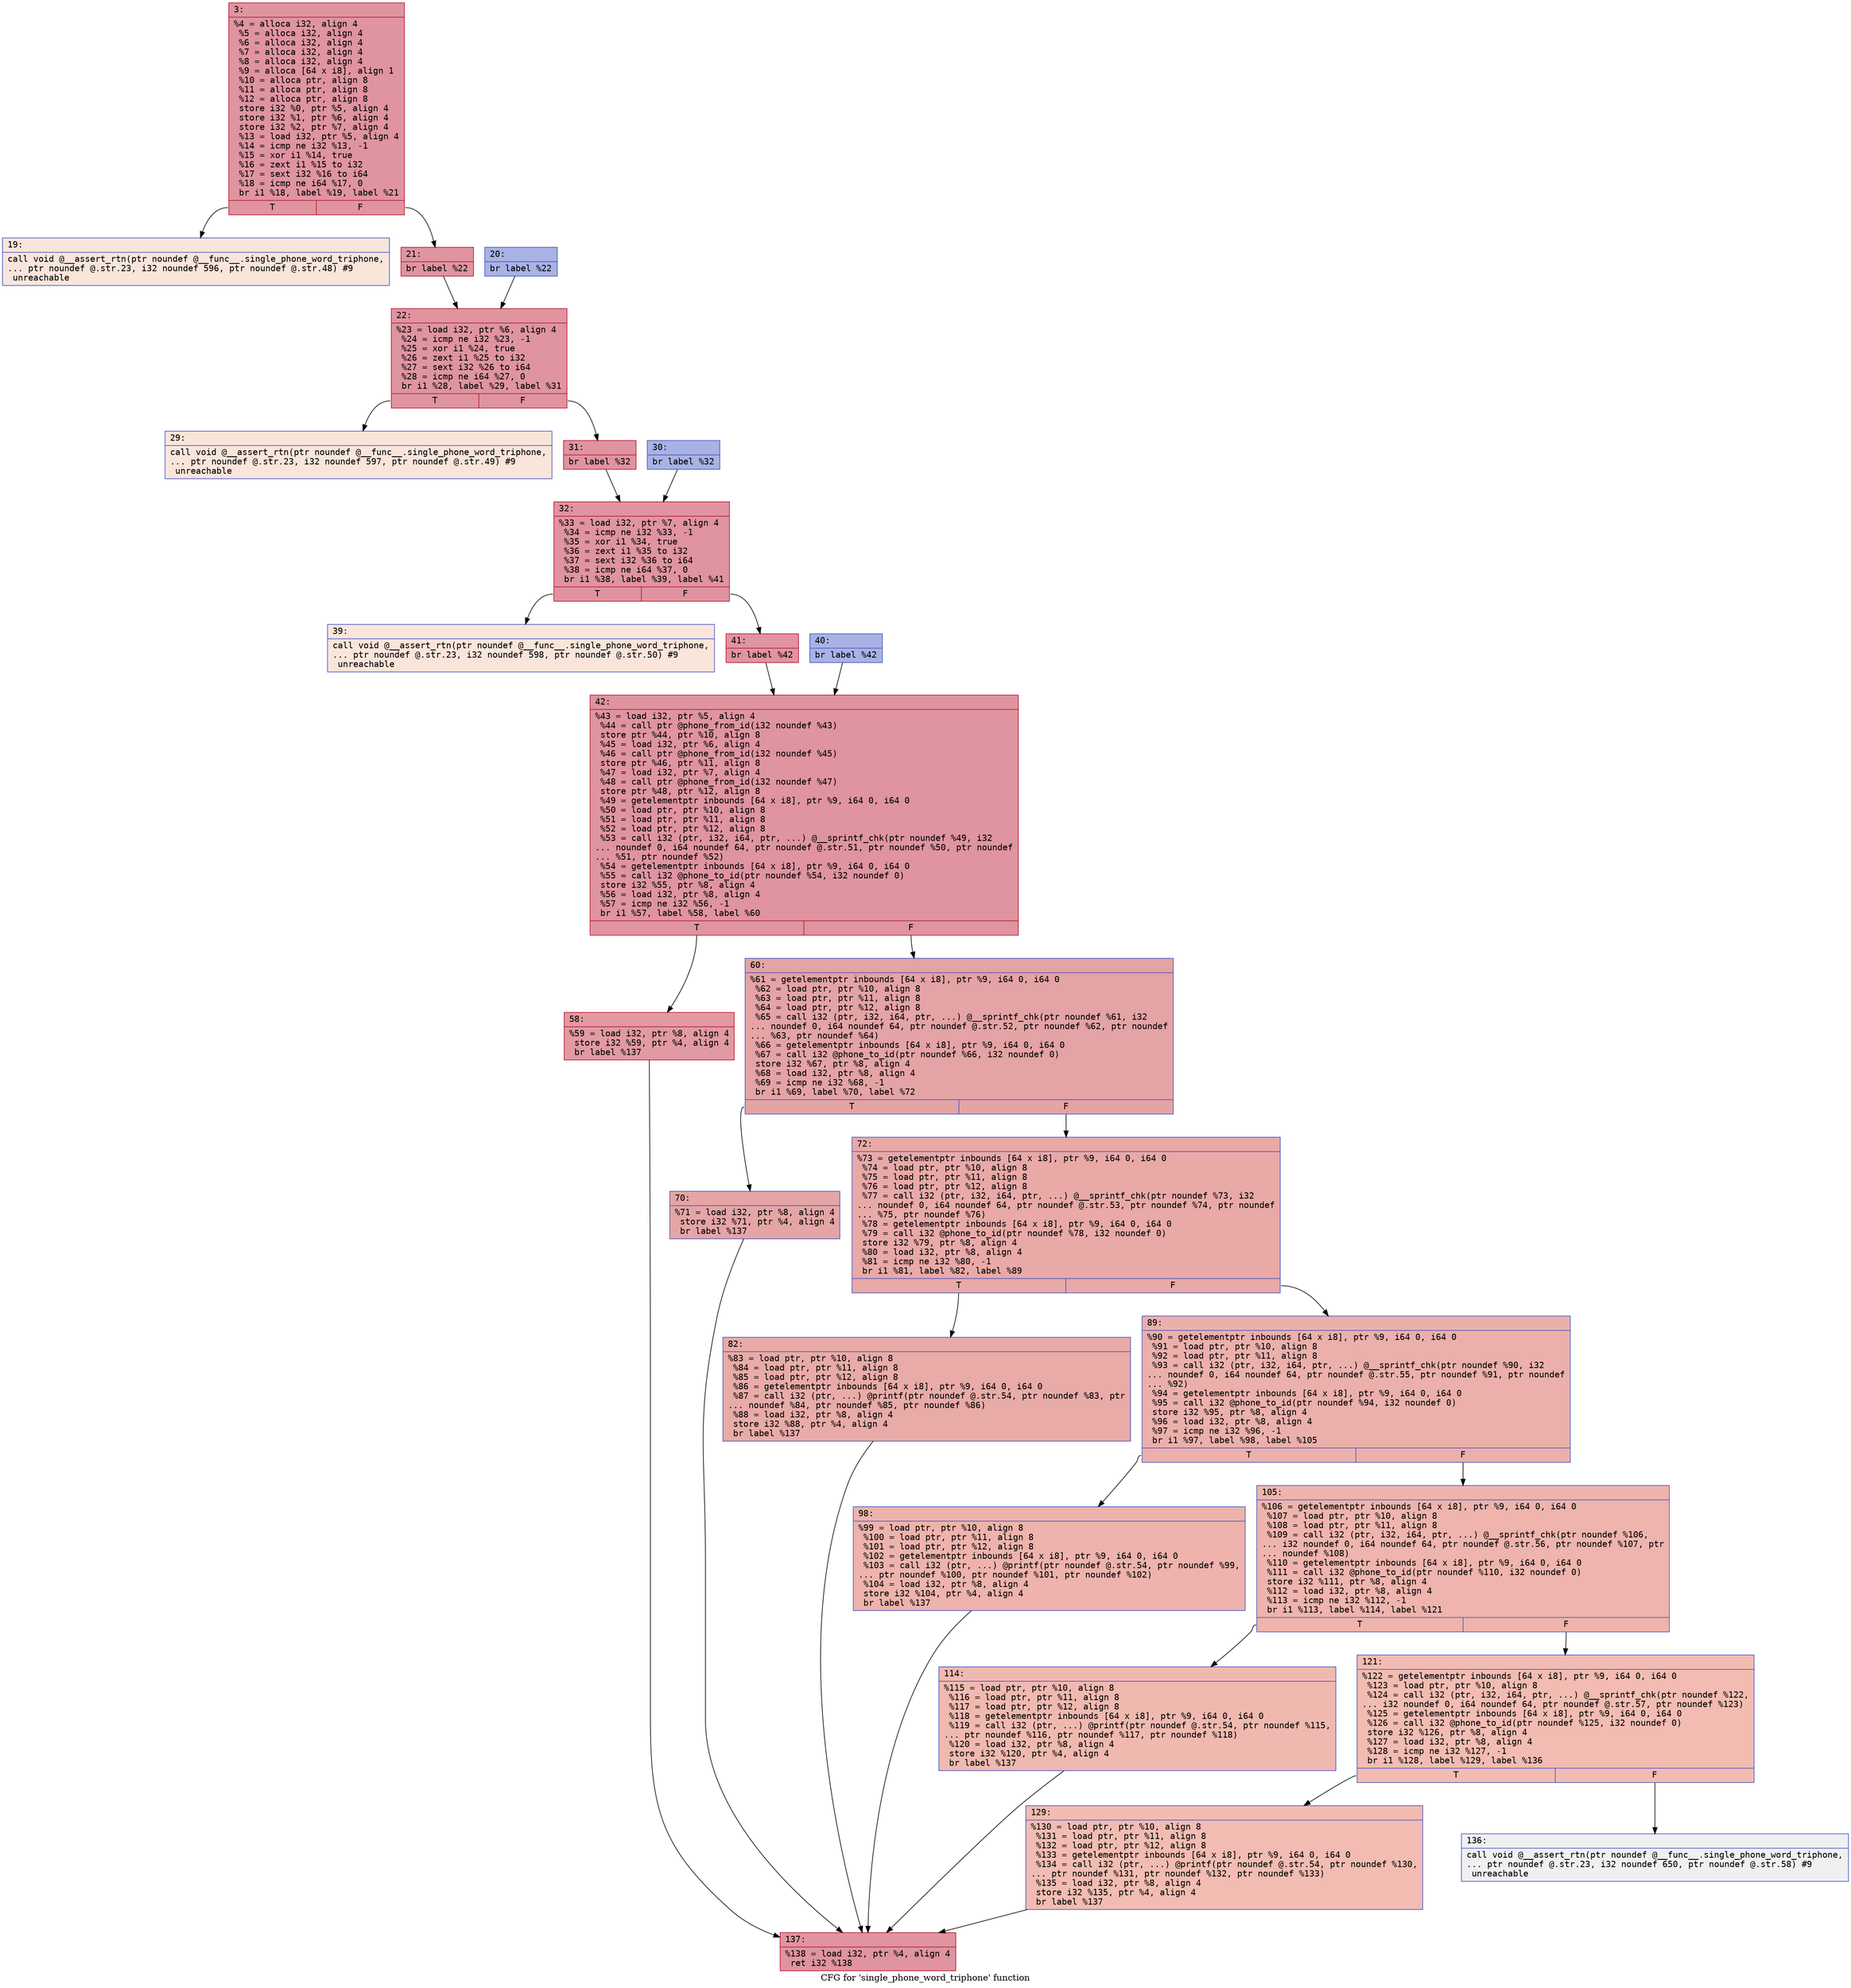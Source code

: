 digraph "CFG for 'single_phone_word_triphone' function" {
	label="CFG for 'single_phone_word_triphone' function";

	Node0x600000d35630 [shape=record,color="#b70d28ff", style=filled, fillcolor="#b70d2870" fontname="Courier",label="{3:\l|  %4 = alloca i32, align 4\l  %5 = alloca i32, align 4\l  %6 = alloca i32, align 4\l  %7 = alloca i32, align 4\l  %8 = alloca i32, align 4\l  %9 = alloca [64 x i8], align 1\l  %10 = alloca ptr, align 8\l  %11 = alloca ptr, align 8\l  %12 = alloca ptr, align 8\l  store i32 %0, ptr %5, align 4\l  store i32 %1, ptr %6, align 4\l  store i32 %2, ptr %7, align 4\l  %13 = load i32, ptr %5, align 4\l  %14 = icmp ne i32 %13, -1\l  %15 = xor i1 %14, true\l  %16 = zext i1 %15 to i32\l  %17 = sext i32 %16 to i64\l  %18 = icmp ne i64 %17, 0\l  br i1 %18, label %19, label %21\l|{<s0>T|<s1>F}}"];
	Node0x600000d35630:s0 -> Node0x600000d35680[tooltip="3 -> 19\nProbability 0.00%" ];
	Node0x600000d35630:s1 -> Node0x600000d35720[tooltip="3 -> 21\nProbability 100.00%" ];
	Node0x600000d35680 [shape=record,color="#3d50c3ff", style=filled, fillcolor="#f4c5ad70" fontname="Courier",label="{19:\l|  call void @__assert_rtn(ptr noundef @__func__.single_phone_word_triphone,\l... ptr noundef @.str.23, i32 noundef 596, ptr noundef @.str.48) #9\l  unreachable\l}"];
	Node0x600000d356d0 [shape=record,color="#3d50c3ff", style=filled, fillcolor="#3d50c370" fontname="Courier",label="{20:\l|  br label %22\l}"];
	Node0x600000d356d0 -> Node0x600000d35770[tooltip="20 -> 22\nProbability 100.00%" ];
	Node0x600000d35720 [shape=record,color="#b70d28ff", style=filled, fillcolor="#b70d2870" fontname="Courier",label="{21:\l|  br label %22\l}"];
	Node0x600000d35720 -> Node0x600000d35770[tooltip="21 -> 22\nProbability 100.00%" ];
	Node0x600000d35770 [shape=record,color="#b70d28ff", style=filled, fillcolor="#b70d2870" fontname="Courier",label="{22:\l|  %23 = load i32, ptr %6, align 4\l  %24 = icmp ne i32 %23, -1\l  %25 = xor i1 %24, true\l  %26 = zext i1 %25 to i32\l  %27 = sext i32 %26 to i64\l  %28 = icmp ne i64 %27, 0\l  br i1 %28, label %29, label %31\l|{<s0>T|<s1>F}}"];
	Node0x600000d35770:s0 -> Node0x600000d357c0[tooltip="22 -> 29\nProbability 0.00%" ];
	Node0x600000d35770:s1 -> Node0x600000d35860[tooltip="22 -> 31\nProbability 100.00%" ];
	Node0x600000d357c0 [shape=record,color="#3d50c3ff", style=filled, fillcolor="#f4c5ad70" fontname="Courier",label="{29:\l|  call void @__assert_rtn(ptr noundef @__func__.single_phone_word_triphone,\l... ptr noundef @.str.23, i32 noundef 597, ptr noundef @.str.49) #9\l  unreachable\l}"];
	Node0x600000d35810 [shape=record,color="#3d50c3ff", style=filled, fillcolor="#3d50c370" fontname="Courier",label="{30:\l|  br label %32\l}"];
	Node0x600000d35810 -> Node0x600000d358b0[tooltip="30 -> 32\nProbability 100.00%" ];
	Node0x600000d35860 [shape=record,color="#b70d28ff", style=filled, fillcolor="#b70d2870" fontname="Courier",label="{31:\l|  br label %32\l}"];
	Node0x600000d35860 -> Node0x600000d358b0[tooltip="31 -> 32\nProbability 100.00%" ];
	Node0x600000d358b0 [shape=record,color="#b70d28ff", style=filled, fillcolor="#b70d2870" fontname="Courier",label="{32:\l|  %33 = load i32, ptr %7, align 4\l  %34 = icmp ne i32 %33, -1\l  %35 = xor i1 %34, true\l  %36 = zext i1 %35 to i32\l  %37 = sext i32 %36 to i64\l  %38 = icmp ne i64 %37, 0\l  br i1 %38, label %39, label %41\l|{<s0>T|<s1>F}}"];
	Node0x600000d358b0:s0 -> Node0x600000d35900[tooltip="32 -> 39\nProbability 0.00%" ];
	Node0x600000d358b0:s1 -> Node0x600000d359a0[tooltip="32 -> 41\nProbability 100.00%" ];
	Node0x600000d35900 [shape=record,color="#3d50c3ff", style=filled, fillcolor="#f4c5ad70" fontname="Courier",label="{39:\l|  call void @__assert_rtn(ptr noundef @__func__.single_phone_word_triphone,\l... ptr noundef @.str.23, i32 noundef 598, ptr noundef @.str.50) #9\l  unreachable\l}"];
	Node0x600000d35950 [shape=record,color="#3d50c3ff", style=filled, fillcolor="#3d50c370" fontname="Courier",label="{40:\l|  br label %42\l}"];
	Node0x600000d35950 -> Node0x600000d359f0[tooltip="40 -> 42\nProbability 100.00%" ];
	Node0x600000d359a0 [shape=record,color="#b70d28ff", style=filled, fillcolor="#b70d2870" fontname="Courier",label="{41:\l|  br label %42\l}"];
	Node0x600000d359a0 -> Node0x600000d359f0[tooltip="41 -> 42\nProbability 100.00%" ];
	Node0x600000d359f0 [shape=record,color="#b70d28ff", style=filled, fillcolor="#b70d2870" fontname="Courier",label="{42:\l|  %43 = load i32, ptr %5, align 4\l  %44 = call ptr @phone_from_id(i32 noundef %43)\l  store ptr %44, ptr %10, align 8\l  %45 = load i32, ptr %6, align 4\l  %46 = call ptr @phone_from_id(i32 noundef %45)\l  store ptr %46, ptr %11, align 8\l  %47 = load i32, ptr %7, align 4\l  %48 = call ptr @phone_from_id(i32 noundef %47)\l  store ptr %48, ptr %12, align 8\l  %49 = getelementptr inbounds [64 x i8], ptr %9, i64 0, i64 0\l  %50 = load ptr, ptr %10, align 8\l  %51 = load ptr, ptr %11, align 8\l  %52 = load ptr, ptr %12, align 8\l  %53 = call i32 (ptr, i32, i64, ptr, ...) @__sprintf_chk(ptr noundef %49, i32\l... noundef 0, i64 noundef 64, ptr noundef @.str.51, ptr noundef %50, ptr noundef\l... %51, ptr noundef %52)\l  %54 = getelementptr inbounds [64 x i8], ptr %9, i64 0, i64 0\l  %55 = call i32 @phone_to_id(ptr noundef %54, i32 noundef 0)\l  store i32 %55, ptr %8, align 4\l  %56 = load i32, ptr %8, align 4\l  %57 = icmp ne i32 %56, -1\l  br i1 %57, label %58, label %60\l|{<s0>T|<s1>F}}"];
	Node0x600000d359f0:s0 -> Node0x600000d35a40[tooltip="42 -> 58\nProbability 62.50%" ];
	Node0x600000d359f0:s1 -> Node0x600000d35a90[tooltip="42 -> 60\nProbability 37.50%" ];
	Node0x600000d35a40 [shape=record,color="#b70d28ff", style=filled, fillcolor="#bb1b2c70" fontname="Courier",label="{58:\l|  %59 = load i32, ptr %8, align 4\l  store i32 %59, ptr %4, align 4\l  br label %137\l}"];
	Node0x600000d35a40 -> Node0x600000d35e00[tooltip="58 -> 137\nProbability 100.00%" ];
	Node0x600000d35a90 [shape=record,color="#3d50c3ff", style=filled, fillcolor="#c32e3170" fontname="Courier",label="{60:\l|  %61 = getelementptr inbounds [64 x i8], ptr %9, i64 0, i64 0\l  %62 = load ptr, ptr %10, align 8\l  %63 = load ptr, ptr %11, align 8\l  %64 = load ptr, ptr %12, align 8\l  %65 = call i32 (ptr, i32, i64, ptr, ...) @__sprintf_chk(ptr noundef %61, i32\l... noundef 0, i64 noundef 64, ptr noundef @.str.52, ptr noundef %62, ptr noundef\l... %63, ptr noundef %64)\l  %66 = getelementptr inbounds [64 x i8], ptr %9, i64 0, i64 0\l  %67 = call i32 @phone_to_id(ptr noundef %66, i32 noundef 0)\l  store i32 %67, ptr %8, align 4\l  %68 = load i32, ptr %8, align 4\l  %69 = icmp ne i32 %68, -1\l  br i1 %69, label %70, label %72\l|{<s0>T|<s1>F}}"];
	Node0x600000d35a90:s0 -> Node0x600000d35ae0[tooltip="60 -> 70\nProbability 62.50%" ];
	Node0x600000d35a90:s1 -> Node0x600000d35b30[tooltip="60 -> 72\nProbability 37.50%" ];
	Node0x600000d35ae0 [shape=record,color="#3d50c3ff", style=filled, fillcolor="#c5333470" fontname="Courier",label="{70:\l|  %71 = load i32, ptr %8, align 4\l  store i32 %71, ptr %4, align 4\l  br label %137\l}"];
	Node0x600000d35ae0 -> Node0x600000d35e00[tooltip="70 -> 137\nProbability 100.00%" ];
	Node0x600000d35b30 [shape=record,color="#3d50c3ff", style=filled, fillcolor="#ca3b3770" fontname="Courier",label="{72:\l|  %73 = getelementptr inbounds [64 x i8], ptr %9, i64 0, i64 0\l  %74 = load ptr, ptr %10, align 8\l  %75 = load ptr, ptr %11, align 8\l  %76 = load ptr, ptr %12, align 8\l  %77 = call i32 (ptr, i32, i64, ptr, ...) @__sprintf_chk(ptr noundef %73, i32\l... noundef 0, i64 noundef 64, ptr noundef @.str.53, ptr noundef %74, ptr noundef\l... %75, ptr noundef %76)\l  %78 = getelementptr inbounds [64 x i8], ptr %9, i64 0, i64 0\l  %79 = call i32 @phone_to_id(ptr noundef %78, i32 noundef 0)\l  store i32 %79, ptr %8, align 4\l  %80 = load i32, ptr %8, align 4\l  %81 = icmp ne i32 %80, -1\l  br i1 %81, label %82, label %89\l|{<s0>T|<s1>F}}"];
	Node0x600000d35b30:s0 -> Node0x600000d35b80[tooltip="72 -> 82\nProbability 62.50%" ];
	Node0x600000d35b30:s1 -> Node0x600000d35bd0[tooltip="72 -> 89\nProbability 37.50%" ];
	Node0x600000d35b80 [shape=record,color="#3d50c3ff", style=filled, fillcolor="#cc403a70" fontname="Courier",label="{82:\l|  %83 = load ptr, ptr %10, align 8\l  %84 = load ptr, ptr %11, align 8\l  %85 = load ptr, ptr %12, align 8\l  %86 = getelementptr inbounds [64 x i8], ptr %9, i64 0, i64 0\l  %87 = call i32 (ptr, ...) @printf(ptr noundef @.str.54, ptr noundef %83, ptr\l... noundef %84, ptr noundef %85, ptr noundef %86)\l  %88 = load i32, ptr %8, align 4\l  store i32 %88, ptr %4, align 4\l  br label %137\l}"];
	Node0x600000d35b80 -> Node0x600000d35e00[tooltip="82 -> 137\nProbability 100.00%" ];
	Node0x600000d35bd0 [shape=record,color="#3d50c3ff", style=filled, fillcolor="#d24b4070" fontname="Courier",label="{89:\l|  %90 = getelementptr inbounds [64 x i8], ptr %9, i64 0, i64 0\l  %91 = load ptr, ptr %10, align 8\l  %92 = load ptr, ptr %11, align 8\l  %93 = call i32 (ptr, i32, i64, ptr, ...) @__sprintf_chk(ptr noundef %90, i32\l... noundef 0, i64 noundef 64, ptr noundef @.str.55, ptr noundef %91, ptr noundef\l... %92)\l  %94 = getelementptr inbounds [64 x i8], ptr %9, i64 0, i64 0\l  %95 = call i32 @phone_to_id(ptr noundef %94, i32 noundef 0)\l  store i32 %95, ptr %8, align 4\l  %96 = load i32, ptr %8, align 4\l  %97 = icmp ne i32 %96, -1\l  br i1 %97, label %98, label %105\l|{<s0>T|<s1>F}}"];
	Node0x600000d35bd0:s0 -> Node0x600000d35c20[tooltip="89 -> 98\nProbability 62.50%" ];
	Node0x600000d35bd0:s1 -> Node0x600000d35c70[tooltip="89 -> 105\nProbability 37.50%" ];
	Node0x600000d35c20 [shape=record,color="#3d50c3ff", style=filled, fillcolor="#d6524470" fontname="Courier",label="{98:\l|  %99 = load ptr, ptr %10, align 8\l  %100 = load ptr, ptr %11, align 8\l  %101 = load ptr, ptr %12, align 8\l  %102 = getelementptr inbounds [64 x i8], ptr %9, i64 0, i64 0\l  %103 = call i32 (ptr, ...) @printf(ptr noundef @.str.54, ptr noundef %99,\l... ptr noundef %100, ptr noundef %101, ptr noundef %102)\l  %104 = load i32, ptr %8, align 4\l  store i32 %104, ptr %4, align 4\l  br label %137\l}"];
	Node0x600000d35c20 -> Node0x600000d35e00[tooltip="98 -> 137\nProbability 100.00%" ];
	Node0x600000d35c70 [shape=record,color="#3d50c3ff", style=filled, fillcolor="#d8564670" fontname="Courier",label="{105:\l|  %106 = getelementptr inbounds [64 x i8], ptr %9, i64 0, i64 0\l  %107 = load ptr, ptr %10, align 8\l  %108 = load ptr, ptr %11, align 8\l  %109 = call i32 (ptr, i32, i64, ptr, ...) @__sprintf_chk(ptr noundef %106,\l... i32 noundef 0, i64 noundef 64, ptr noundef @.str.56, ptr noundef %107, ptr\l... noundef %108)\l  %110 = getelementptr inbounds [64 x i8], ptr %9, i64 0, i64 0\l  %111 = call i32 @phone_to_id(ptr noundef %110, i32 noundef 0)\l  store i32 %111, ptr %8, align 4\l  %112 = load i32, ptr %8, align 4\l  %113 = icmp ne i32 %112, -1\l  br i1 %113, label %114, label %121\l|{<s0>T|<s1>F}}"];
	Node0x600000d35c70:s0 -> Node0x600000d35cc0[tooltip="105 -> 114\nProbability 62.50%" ];
	Node0x600000d35c70:s1 -> Node0x600000d35d10[tooltip="105 -> 121\nProbability 37.50%" ];
	Node0x600000d35cc0 [shape=record,color="#3d50c3ff", style=filled, fillcolor="#de614d70" fontname="Courier",label="{114:\l|  %115 = load ptr, ptr %10, align 8\l  %116 = load ptr, ptr %11, align 8\l  %117 = load ptr, ptr %12, align 8\l  %118 = getelementptr inbounds [64 x i8], ptr %9, i64 0, i64 0\l  %119 = call i32 (ptr, ...) @printf(ptr noundef @.str.54, ptr noundef %115,\l... ptr noundef %116, ptr noundef %117, ptr noundef %118)\l  %120 = load i32, ptr %8, align 4\l  store i32 %120, ptr %4, align 4\l  br label %137\l}"];
	Node0x600000d35cc0 -> Node0x600000d35e00[tooltip="114 -> 137\nProbability 100.00%" ];
	Node0x600000d35d10 [shape=record,color="#3d50c3ff", style=filled, fillcolor="#e1675170" fontname="Courier",label="{121:\l|  %122 = getelementptr inbounds [64 x i8], ptr %9, i64 0, i64 0\l  %123 = load ptr, ptr %10, align 8\l  %124 = call i32 (ptr, i32, i64, ptr, ...) @__sprintf_chk(ptr noundef %122,\l... i32 noundef 0, i64 noundef 64, ptr noundef @.str.57, ptr noundef %123)\l  %125 = getelementptr inbounds [64 x i8], ptr %9, i64 0, i64 0\l  %126 = call i32 @phone_to_id(ptr noundef %125, i32 noundef 0)\l  store i32 %126, ptr %8, align 4\l  %127 = load i32, ptr %8, align 4\l  %128 = icmp ne i32 %127, -1\l  br i1 %128, label %129, label %136\l|{<s0>T|<s1>F}}"];
	Node0x600000d35d10:s0 -> Node0x600000d35d60[tooltip="121 -> 129\nProbability 100.00%" ];
	Node0x600000d35d10:s1 -> Node0x600000d35db0[tooltip="121 -> 136\nProbability 0.00%" ];
	Node0x600000d35d60 [shape=record,color="#3d50c3ff", style=filled, fillcolor="#e1675170" fontname="Courier",label="{129:\l|  %130 = load ptr, ptr %10, align 8\l  %131 = load ptr, ptr %11, align 8\l  %132 = load ptr, ptr %12, align 8\l  %133 = getelementptr inbounds [64 x i8], ptr %9, i64 0, i64 0\l  %134 = call i32 (ptr, ...) @printf(ptr noundef @.str.54, ptr noundef %130,\l... ptr noundef %131, ptr noundef %132, ptr noundef %133)\l  %135 = load i32, ptr %8, align 4\l  store i32 %135, ptr %4, align 4\l  br label %137\l}"];
	Node0x600000d35d60 -> Node0x600000d35e00[tooltip="129 -> 137\nProbability 100.00%" ];
	Node0x600000d35db0 [shape=record,color="#3d50c3ff", style=filled, fillcolor="#dbdcde70" fontname="Courier",label="{136:\l|  call void @__assert_rtn(ptr noundef @__func__.single_phone_word_triphone,\l... ptr noundef @.str.23, i32 noundef 650, ptr noundef @.str.58) #9\l  unreachable\l}"];
	Node0x600000d35e00 [shape=record,color="#b70d28ff", style=filled, fillcolor="#b70d2870" fontname="Courier",label="{137:\l|  %138 = load i32, ptr %4, align 4\l  ret i32 %138\l}"];
}
